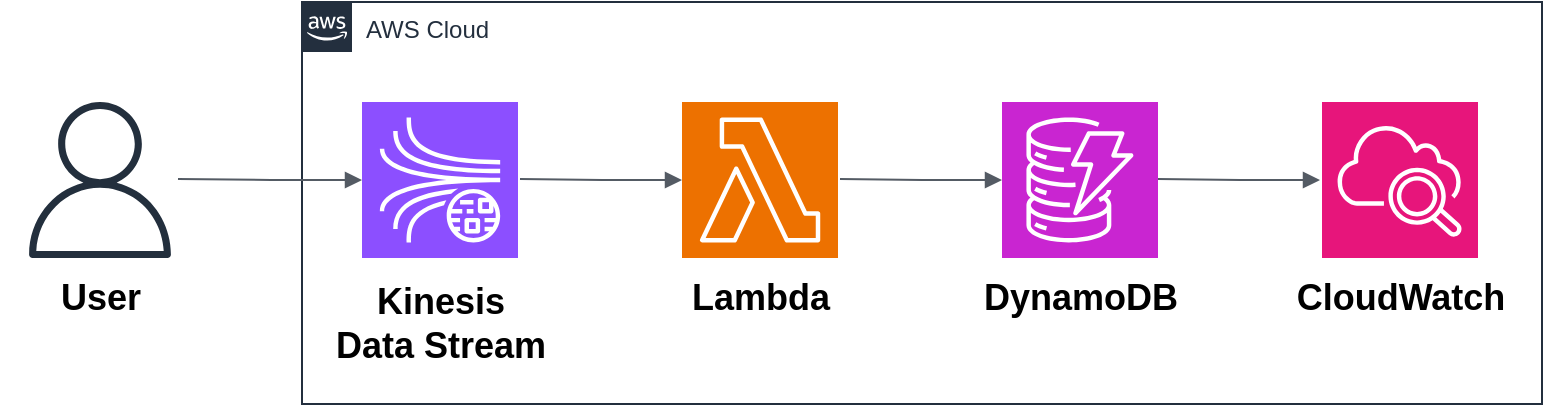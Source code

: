 <mxfile version="28.1.1">
  <diagram name="Static Website Hosting" id="BB4VtoV52Q03SJ15ja8T">
    <mxGraphModel dx="1426" dy="777" grid="1" gridSize="10" guides="1" tooltips="1" connect="1" arrows="1" fold="1" page="1" pageScale="1" pageWidth="827" pageHeight="1169" math="0" shadow="0">
      <root>
        <mxCell id="0" />
        <mxCell id="1" parent="0" />
        <mxCell id="GGp4izXvl6N_7gUdqWkK-1" value="AWS Cloud" style="points=[[0,0],[0.25,0],[0.5,0],[0.75,0],[1,0],[1,0.25],[1,0.5],[1,0.75],[1,1],[0.75,1],[0.5,1],[0.25,1],[0,1],[0,0.75],[0,0.5],[0,0.25]];outlineConnect=0;gradientColor=none;html=1;whiteSpace=wrap;fontSize=12;fontStyle=0;container=1;pointerEvents=0;collapsible=0;recursiveResize=0;shape=mxgraph.aws4.group;grIcon=mxgraph.aws4.group_aws_cloud_alt;strokeColor=#232F3E;fillColor=none;verticalAlign=top;align=left;spacingLeft=30;fontColor=#232F3E;dashed=0;" parent="1" vertex="1">
          <mxGeometry x="170" y="479" width="620" height="201" as="geometry" />
        </mxCell>
        <mxCell id="GGp4izXvl6N_7gUdqWkK-7" value="Kinesis&lt;div&gt;Data Stream&lt;br&gt;&lt;/div&gt;" style="text;strokeColor=none;fillColor=none;html=1;fontSize=18;fontStyle=1;verticalAlign=middle;align=center;" parent="GGp4izXvl6N_7gUdqWkK-1" vertex="1">
          <mxGeometry x="19" y="141" width="100" height="40" as="geometry" />
        </mxCell>
        <mxCell id="GGp4izXvl6N_7gUdqWkK-8" value="" style="edgeStyle=orthogonalEdgeStyle;html=1;endArrow=block;elbow=vertical;startArrow=none;endFill=1;strokeColor=#545B64;rounded=0;" parent="GGp4izXvl6N_7gUdqWkK-1" edge="1">
          <mxGeometry width="100" relative="1" as="geometry">
            <mxPoint x="109" y="88.5" as="sourcePoint" />
            <mxPoint x="190" y="89" as="targetPoint" />
          </mxGeometry>
        </mxCell>
        <mxCell id="GGp4izXvl6N_7gUdqWkK-9" value="" style="edgeStyle=orthogonalEdgeStyle;html=1;endArrow=block;elbow=vertical;startArrow=none;endFill=1;strokeColor=#545B64;rounded=0;" parent="GGp4izXvl6N_7gUdqWkK-1" edge="1">
          <mxGeometry width="100" relative="1" as="geometry">
            <mxPoint x="269" y="88.5" as="sourcePoint" />
            <mxPoint x="350" y="89" as="targetPoint" />
          </mxGeometry>
        </mxCell>
        <mxCell id="GGp4izXvl6N_7gUdqWkK-13" value="" style="sketch=0;points=[[0,0,0],[0.25,0,0],[0.5,0,0],[0.75,0,0],[1,0,0],[0,1,0],[0.25,1,0],[0.5,1,0],[0.75,1,0],[1,1,0],[0,0.25,0],[0,0.5,0],[0,0.75,0],[1,0.25,0],[1,0.5,0],[1,0.75,0]];outlineConnect=0;fontColor=#232F3E;fillColor=#ED7100;strokeColor=#ffffff;dashed=0;verticalLabelPosition=bottom;verticalAlign=top;align=center;html=1;fontSize=12;fontStyle=0;aspect=fixed;shape=mxgraph.aws4.resourceIcon;resIcon=mxgraph.aws4.lambda;" parent="GGp4izXvl6N_7gUdqWkK-1" vertex="1">
          <mxGeometry x="190" y="50" width="78" height="78" as="geometry" />
        </mxCell>
        <mxCell id="GGp4izXvl6N_7gUdqWkK-14" value="Lambda" style="text;strokeColor=none;fillColor=none;html=1;fontSize=18;fontStyle=1;verticalAlign=middle;align=center;" parent="GGp4izXvl6N_7gUdqWkK-1" vertex="1">
          <mxGeometry x="179" y="128" width="100" height="40" as="geometry" />
        </mxCell>
        <mxCell id="GGp4izXvl6N_7gUdqWkK-15" value="" style="edgeStyle=orthogonalEdgeStyle;html=1;endArrow=block;elbow=vertical;startArrow=none;endFill=1;strokeColor=#545B64;rounded=0;" parent="GGp4izXvl6N_7gUdqWkK-1" edge="1">
          <mxGeometry width="100" relative="1" as="geometry">
            <mxPoint x="428" y="88.5" as="sourcePoint" />
            <mxPoint x="509" y="89" as="targetPoint" />
          </mxGeometry>
        </mxCell>
        <mxCell id="GGp4izXvl6N_7gUdqWkK-18" value="DynamoDB" style="text;strokeColor=none;fillColor=none;html=1;fontSize=18;fontStyle=1;verticalAlign=middle;align=center;" parent="GGp4izXvl6N_7gUdqWkK-1" vertex="1">
          <mxGeometry x="339" y="128" width="100" height="40" as="geometry" />
        </mxCell>
        <mxCell id="eTBJHFCjSFo6Q_ugyN0X-1" value="" style="sketch=0;points=[[0,0,0],[0.25,0,0],[0.5,0,0],[0.75,0,0],[1,0,0],[0,1,0],[0.25,1,0],[0.5,1,0],[0.75,1,0],[1,1,0],[0,0.25,0],[0,0.5,0],[0,0.75,0],[1,0.25,0],[1,0.5,0],[1,0.75,0]];outlineConnect=0;fontColor=#232F3E;fillColor=#8C4FFF;strokeColor=#ffffff;dashed=0;verticalLabelPosition=bottom;verticalAlign=top;align=center;html=1;fontSize=12;fontStyle=0;aspect=fixed;shape=mxgraph.aws4.resourceIcon;resIcon=mxgraph.aws4.kinesis_data_streams;" vertex="1" parent="GGp4izXvl6N_7gUdqWkK-1">
          <mxGeometry x="30" y="50" width="78" height="78" as="geometry" />
        </mxCell>
        <mxCell id="eTBJHFCjSFo6Q_ugyN0X-2" value="" style="sketch=0;points=[[0,0,0],[0.25,0,0],[0.5,0,0],[0.75,0,0],[1,0,0],[0,1,0],[0.25,1,0],[0.5,1,0],[0.75,1,0],[1,1,0],[0,0.25,0],[0,0.5,0],[0,0.75,0],[1,0.25,0],[1,0.5,0],[1,0.75,0]];outlineConnect=0;fontColor=#232F3E;fillColor=#C925D1;strokeColor=#ffffff;dashed=0;verticalLabelPosition=bottom;verticalAlign=top;align=center;html=1;fontSize=12;fontStyle=0;aspect=fixed;shape=mxgraph.aws4.resourceIcon;resIcon=mxgraph.aws4.dynamodb;" vertex="1" parent="GGp4izXvl6N_7gUdqWkK-1">
          <mxGeometry x="350" y="50" width="78" height="78" as="geometry" />
        </mxCell>
        <mxCell id="eTBJHFCjSFo6Q_ugyN0X-3" value="" style="sketch=0;points=[[0,0,0],[0.25,0,0],[0.5,0,0],[0.75,0,0],[1,0,0],[0,1,0],[0.25,1,0],[0.5,1,0],[0.75,1,0],[1,1,0],[0,0.25,0],[0,0.5,0],[0,0.75,0],[1,0.25,0],[1,0.5,0],[1,0.75,0]];points=[[0,0,0],[0.25,0,0],[0.5,0,0],[0.75,0,0],[1,0,0],[0,1,0],[0.25,1,0],[0.5,1,0],[0.75,1,0],[1,1,0],[0,0.25,0],[0,0.5,0],[0,0.75,0],[1,0.25,0],[1,0.5,0],[1,0.75,0]];outlineConnect=0;fontColor=#232F3E;fillColor=#E7157B;strokeColor=#ffffff;dashed=0;verticalLabelPosition=bottom;verticalAlign=top;align=center;html=1;fontSize=12;fontStyle=0;aspect=fixed;shape=mxgraph.aws4.resourceIcon;resIcon=mxgraph.aws4.cloudwatch_2;" vertex="1" parent="GGp4izXvl6N_7gUdqWkK-1">
          <mxGeometry x="510" y="50" width="78" height="78" as="geometry" />
        </mxCell>
        <mxCell id="eTBJHFCjSFo6Q_ugyN0X-4" value="CloudWatch" style="text;strokeColor=none;fillColor=none;html=1;fontSize=18;fontStyle=1;verticalAlign=middle;align=center;" vertex="1" parent="GGp4izXvl6N_7gUdqWkK-1">
          <mxGeometry x="499" y="128" width="100" height="40" as="geometry" />
        </mxCell>
        <mxCell id="GGp4izXvl6N_7gUdqWkK-10" value="" style="sketch=0;outlineConnect=0;fontColor=#232F3E;gradientColor=none;fillColor=#232F3D;strokeColor=none;dashed=0;verticalLabelPosition=bottom;verticalAlign=top;align=center;html=1;fontSize=12;fontStyle=0;aspect=fixed;pointerEvents=1;shape=mxgraph.aws4.user;" parent="1" vertex="1">
          <mxGeometry x="30" y="529" width="78" height="78" as="geometry" />
        </mxCell>
        <mxCell id="GGp4izXvl6N_7gUdqWkK-11" value="User" style="text;strokeColor=none;fillColor=none;html=1;fontSize=18;fontStyle=1;verticalAlign=middle;align=center;" parent="1" vertex="1">
          <mxGeometry x="19" y="607" width="100" height="40" as="geometry" />
        </mxCell>
        <mxCell id="GGp4izXvl6N_7gUdqWkK-12" value="" style="edgeStyle=orthogonalEdgeStyle;html=1;endArrow=block;elbow=vertical;startArrow=none;endFill=1;strokeColor=#545B64;rounded=0;" parent="1" edge="1">
          <mxGeometry width="100" relative="1" as="geometry">
            <mxPoint x="108" y="567.5" as="sourcePoint" />
            <mxPoint x="200" y="568" as="targetPoint" />
          </mxGeometry>
        </mxCell>
      </root>
    </mxGraphModel>
  </diagram>
</mxfile>
